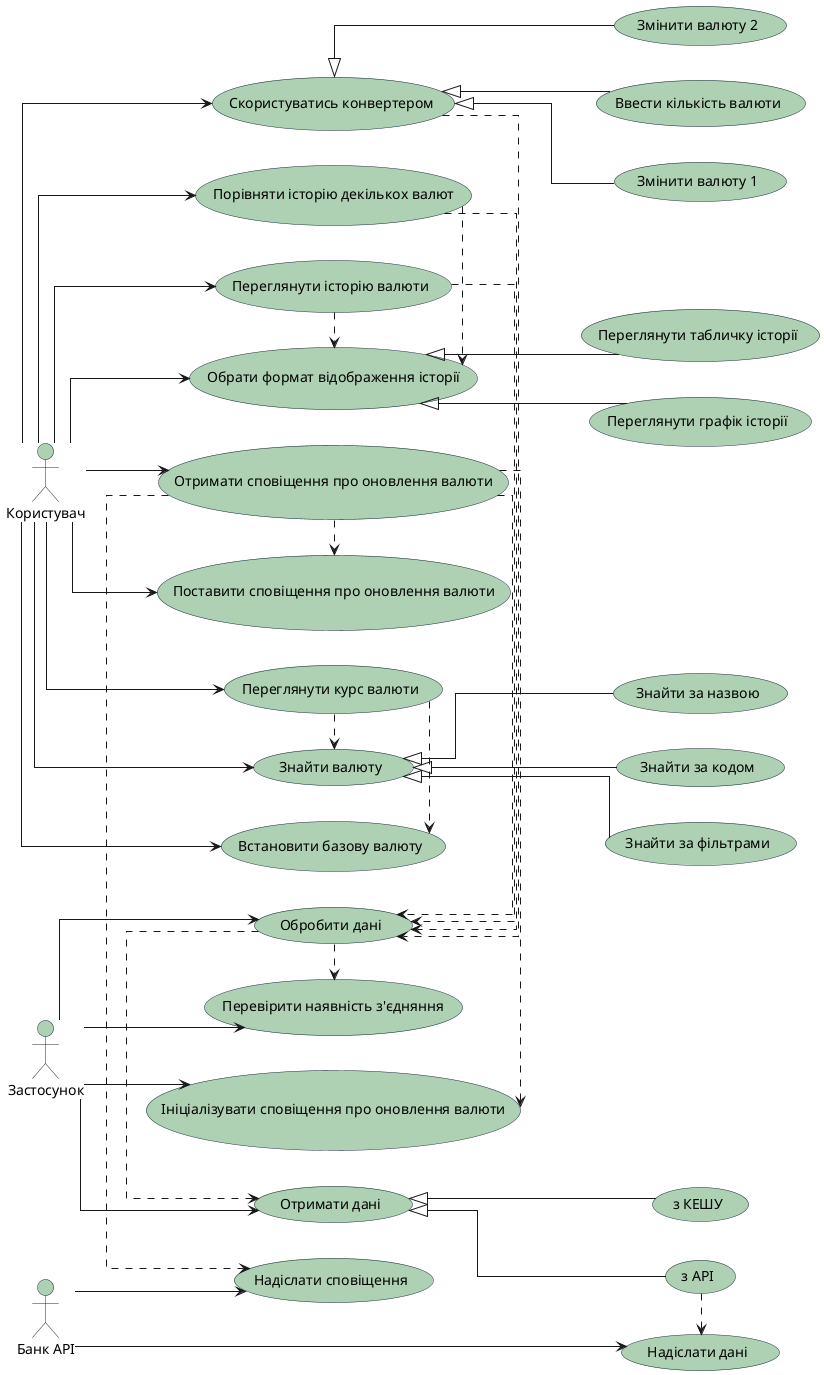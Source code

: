 @startuml
left to right direction
skinparam packageStyle rectangle
skinparam usecaseBorderColor #1D2A3B
skinparam usecaseBackgroundColor #ADD1B2
skinparam actorBorderColor #1D2A3B
skinparam actorBackgroundColor #ADD1B2
skinparam linetype ortho

actor Користувач as User
actor "Банк API" as BankAPI
actor Застосунок as App

(Знайти валюту) as FindCurrency
(Знайти за назвою) as FindByName
(Знайти за кодом) as FindByCode
(Знайти за фільтрами) as FindByFilters
(Встановити базову валюту) as SetBaseCurrency
(Переглянути курс валюти) as ViewCurrencyRate
(Скористуватись конвертером) as UseConverter
(Змінити валюту 1) as ChangeCurrency1
(Змінити валюту 2) as ChangeCurrency2
(Ввести кількість валюти) as EnterAmount
(Переглянути історію валюти) as ViewHistory
(Порівняти історію декількох валют) as CompareHistory
(Обрати формат відображення історії) as SelectHistoryFormat
(Переглянути графік історії) as ViewChart
(Переглянути табличку історії) as ViewTable
(Поставити сповіщення про оновлення валюти) as SetAlert
(Отримати сповіщення про оновлення валюти) as GetAlert

(Надіслати дані) as SendData
(Надіслати сповіщення) as SendNotification
(Отримати дані) as GetData
(Перевірити наявність з'єдняння) as CheckConnection
(Обробити дані) as ProcessData
(Ініціалізувати сповіщення про оновлення валюти) as InitAlert
(з АPI) as FromAPI
(з КЕШУ) as FromCache

User --> FindCurrency
User --> SetBaseCurrency
User --> ViewCurrencyRate
User --> UseConverter
User --> ViewHistory
User --> CompareHistory
User --> SelectHistoryFormat
User --> SetAlert
User --> GetAlert

BankAPI --> SendData
BankAPI --> SendNotification

App --> GetData
App --> CheckConnection
App --> ProcessData
App --> InitAlert

FindCurrency <|-- FindByName
FindCurrency <|-- FindByCode
FindCurrency <|-- FindByFilters

UseConverter <|-- ChangeCurrency1
UseConverter <|-- ChangeCurrency2
UseConverter <|-- EnterAmount

SelectHistoryFormat <|-- ViewChart
SelectHistoryFormat <|-- ViewTable

GetData <|-- FromAPI
GetData <|-- FromCache

ViewCurrencyRate .> FindCurrency
ViewCurrencyRate .> SetBaseCurrency

UseConverter .> ProcessData
CompareHistory .> ProcessData
ViewHistory .> ProcessData
GetAlert .> ProcessData

ViewHistory .> SelectHistoryFormat
CompareHistory .> SelectHistoryFormat

GetAlert .> SendNotification
GetAlert .> SetAlert
GetAlert .> InitAlert

FromAPI .> SendData

ProcessData .> GetData
ProcessData .> CheckConnection

@enduml